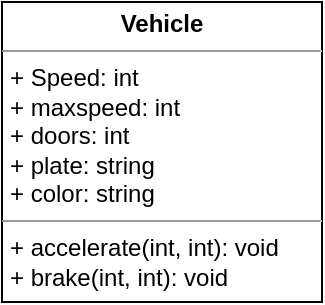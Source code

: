 <mxfile>
    <diagram id="TWzFIQWeshZJ7bHiPLuk" name="Page-1">
        <mxGraphModel dx="594" dy="561" grid="1" gridSize="10" guides="1" tooltips="1" connect="1" arrows="1" fold="1" page="1" pageScale="1" pageWidth="827" pageHeight="1169" math="0" shadow="0">
            <root>
                <mxCell id="0"/>
                <mxCell id="1" parent="0"/>
                <mxCell id="2" value="&lt;p style=&quot;margin: 0px ; margin-top: 4px ; text-align: center&quot;&gt;&lt;b&gt;Vehicle&lt;/b&gt;&lt;/p&gt;&lt;hr size=&quot;1&quot;&gt;&lt;p style=&quot;margin: 0px ; margin-left: 4px&quot;&gt;+ Speed: int&lt;/p&gt;&lt;p style=&quot;margin: 0px ; margin-left: 4px&quot;&gt;+ maxspeed: int&lt;br&gt;&lt;/p&gt;&lt;p style=&quot;margin: 0px ; margin-left: 4px&quot;&gt;+ doors: int&lt;br&gt;&lt;/p&gt;&lt;p style=&quot;margin: 0px ; margin-left: 4px&quot;&gt;+ plate: string&lt;br&gt;&lt;/p&gt;&lt;p style=&quot;margin: 0px ; margin-left: 4px&quot;&gt;+ color: string&lt;br&gt;&lt;/p&gt;&lt;hr size=&quot;1&quot;&gt;&lt;p style=&quot;margin: 0px ; margin-left: 4px&quot;&gt;+ accelerate(int, int): void&lt;/p&gt;&lt;p style=&quot;margin: 0px ; margin-left: 4px&quot;&gt;+ brake(int, int): void&lt;br&gt;&lt;/p&gt;" style="verticalAlign=top;align=left;overflow=fill;fontSize=12;fontFamily=Helvetica;html=1;" vertex="1" parent="1">
                    <mxGeometry x="334" y="90" width="160" height="150" as="geometry"/>
                </mxCell>
            </root>
        </mxGraphModel>
    </diagram>
</mxfile>